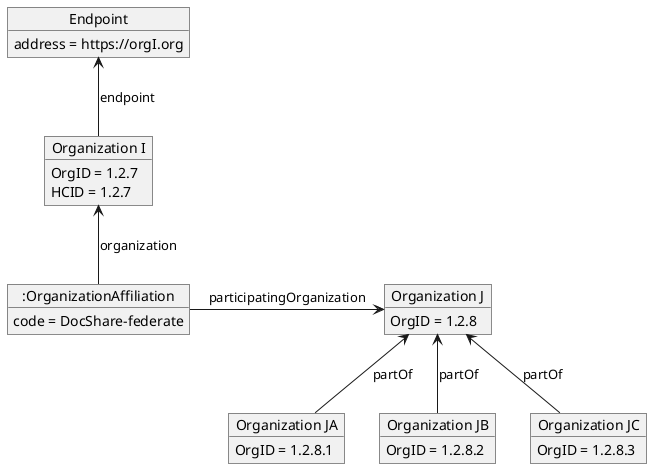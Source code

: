 @startuml dir-endpoint-to-hybrid-org-structure
hide footbox

object "Organization I" as OrganizationI
OrganizationI : OrgID = 1.2.7
OrganizationI : HCID = 1.2.7
object "Organization J" as OrganizationJ
OrganizationJ : OrgID = 1.2.8
object "Endpoint" as EndpointI
EndpointI : address = https://orgI.org
object "Organization JA" as OrganizationJA
OrganizationJA : OrgID = 1.2.8.1
object "Organization JB" as OrganizationJB
OrganizationJB : OrgID = 1.2.8.2
object "Organization JC" as OrganizationJC
OrganizationJC : OrgID = 1.2.8.3
object ":OrganizationAffiliation" as OrgAff
OrgAff : code = DocShare-federate
OrgAff -> OrganizationJ : participatingOrganization
OrganizationI <-- OrgAff : organization

EndpointI <-- OrganizationI : endpoint

OrganizationJ <-- OrganizationJA : partOf
OrganizationJ <-- OrganizationJB : partOf
OrganizationJ <-- OrganizationJC : partOf

@enduml
